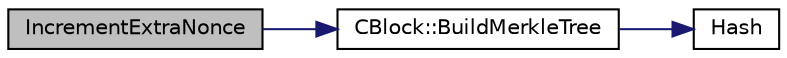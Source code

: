 digraph "IncrementExtraNonce"
{
  edge [fontname="Helvetica",fontsize="10",labelfontname="Helvetica",labelfontsize="10"];
  node [fontname="Helvetica",fontsize="10",shape=record];
  rankdir="LR";
  Node27 [label="IncrementExtraNonce",height=0.2,width=0.4,color="black", fillcolor="grey75", style="filled", fontcolor="black"];
  Node27 -> Node28 [color="midnightblue",fontsize="10",style="solid",fontname="Helvetica"];
  Node28 [label="CBlock::BuildMerkleTree",height=0.2,width=0.4,color="black", fillcolor="white", style="filled",URL="$class_c_block.html#aa65a6589dd8d0ce85d966eeb50a0723a"];
  Node28 -> Node29 [color="midnightblue",fontsize="10",style="solid",fontname="Helvetica"];
  Node29 [label="Hash",height=0.2,width=0.4,color="black", fillcolor="white", style="filled",URL="$hash_8h.html#a12c5e981d7f5f2850027fd5e932eff61",tooltip="Compute the 256-bit hash of a std::string. "];
}
